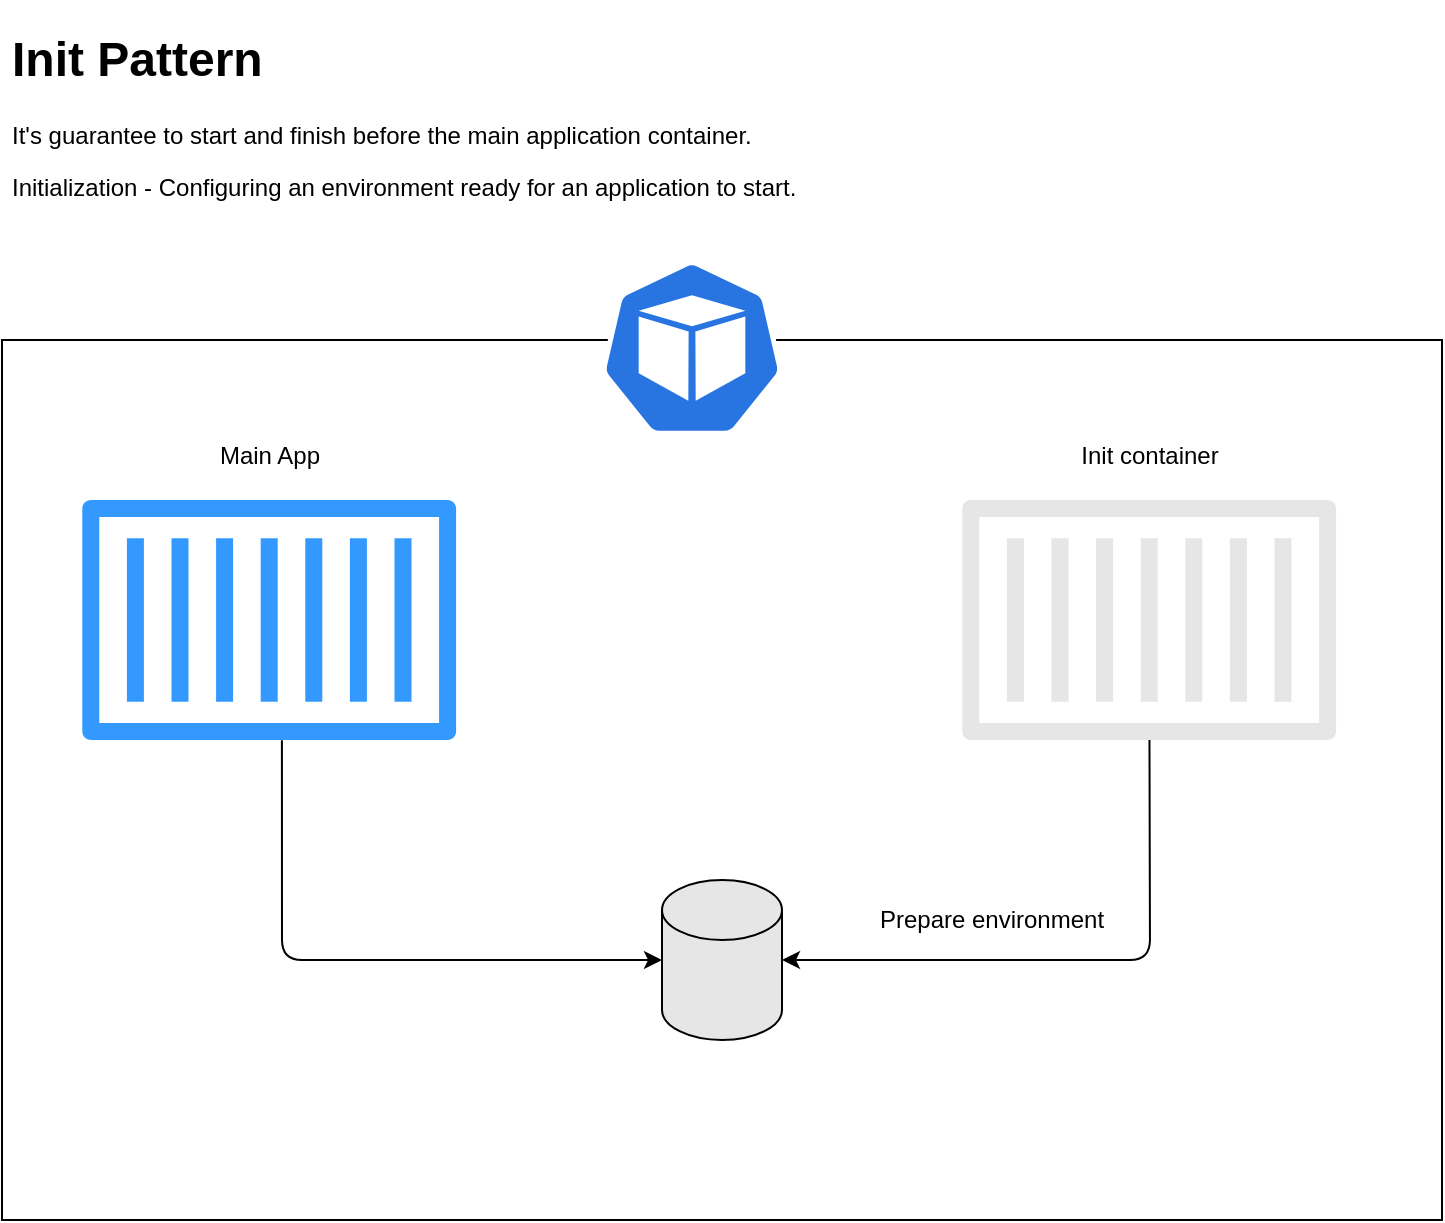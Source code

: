 <mxfile version="14.6.12" type="device" pages="4"><diagram id="1YdrsvMTSvuymaYjnE-B" name="Page-1"><mxGraphModel dx="1422" dy="740" grid="1" gridSize="10" guides="1" tooltips="1" connect="1" arrows="1" fold="1" page="1" pageScale="1" pageWidth="850" pageHeight="1100" math="0" shadow="0"><root><mxCell id="0"/><mxCell id="1" parent="0"/><mxCell id="yxrxpsGYYBgJm8TMEOeW-4" value="" style="rounded=0;whiteSpace=wrap;html=1;fillColor=none;" vertex="1" parent="1"><mxGeometry x="80" y="200" width="720" height="440" as="geometry"/></mxCell><mxCell id="yxrxpsGYYBgJm8TMEOeW-2" value="&lt;h1&gt;Init Pattern&lt;/h1&gt;&lt;p&gt;It's guarantee to start and finish before the main application container.&amp;nbsp;&lt;/p&gt;Initialization - Configuring an environment ready for an application to start." style="text;html=1;strokeColor=none;fillColor=none;spacing=5;spacingTop=-20;whiteSpace=wrap;overflow=hidden;rounded=0;" vertex="1" parent="1"><mxGeometry x="80" y="40" width="690" height="120" as="geometry"/></mxCell><mxCell id="yxrxpsGYYBgJm8TMEOeW-3" value="" style="html=1;dashed=0;whitespace=wrap;fillColor=#2875E2;strokeColor=#ffffff;points=[[0.005,0.63,0],[0.1,0.2,0],[0.9,0.2,0],[0.5,0,0],[0.995,0.63,0],[0.72,0.99,0],[0.5,1,0],[0.28,0.99,0]];shape=mxgraph.kubernetes.icon;prIcon=pod" vertex="1" parent="1"><mxGeometry x="340" y="160" width="170" height="88" as="geometry"/></mxCell><mxCell id="yxrxpsGYYBgJm8TMEOeW-5" value="" style="outlineConnect=0;fontColor=#232F3E;gradientColor=none;strokeColor=none;dashed=0;verticalLabelPosition=bottom;verticalAlign=top;align=center;html=1;fontSize=12;fontStyle=0;aspect=fixed;pointerEvents=1;shape=mxgraph.aws4.container_1;fillColor=#E6E6E6;" vertex="1" parent="1"><mxGeometry x="560" y="280" width="187.2" height="120" as="geometry"/></mxCell><mxCell id="yxrxpsGYYBgJm8TMEOeW-6" value="" style="outlineConnect=0;fontColor=#232F3E;gradientColor=none;strokeColor=none;dashed=0;verticalLabelPosition=bottom;verticalAlign=top;align=center;html=1;fontSize=12;fontStyle=0;aspect=fixed;pointerEvents=1;shape=mxgraph.aws4.container_1;fillColor=#3399FF;" vertex="1" parent="1"><mxGeometry x="120" y="280" width="187.2" height="120" as="geometry"/></mxCell><mxCell id="yxrxpsGYYBgJm8TMEOeW-7" value="Main App" style="text;html=1;strokeColor=none;fillColor=none;align=center;verticalAlign=middle;whiteSpace=wrap;rounded=0;" vertex="1" parent="1"><mxGeometry x="163.6" y="248" width="100" height="20" as="geometry"/></mxCell><mxCell id="yxrxpsGYYBgJm8TMEOeW-8" value="Init container" style="text;html=1;strokeColor=none;fillColor=none;align=center;verticalAlign=middle;whiteSpace=wrap;rounded=0;" vertex="1" parent="1"><mxGeometry x="603.6" y="248" width="100" height="20" as="geometry"/></mxCell><mxCell id="yxrxpsGYYBgJm8TMEOeW-9" value="" style="shape=cylinder3;whiteSpace=wrap;html=1;boundedLbl=1;backgroundOutline=1;size=15;fillColor=#E6E6E6;" vertex="1" parent="1"><mxGeometry x="410" y="470" width="60" height="80" as="geometry"/></mxCell><mxCell id="yxrxpsGYYBgJm8TMEOeW-10" value="" style="endArrow=classic;html=1;entryX=1;entryY=0.5;entryDx=0;entryDy=0;entryPerimeter=0;" edge="1" parent="1" source="yxrxpsGYYBgJm8TMEOeW-5" target="yxrxpsGYYBgJm8TMEOeW-9"><mxGeometry width="50" height="50" relative="1" as="geometry"><mxPoint x="400" y="400" as="sourcePoint"/><mxPoint x="450" y="350" as="targetPoint"/><Array as="points"><mxPoint x="654" y="510"/></Array></mxGeometry></mxCell><mxCell id="yxrxpsGYYBgJm8TMEOeW-11" value="Prepare environment" style="text;html=1;strokeColor=none;fillColor=none;align=center;verticalAlign=middle;whiteSpace=wrap;rounded=0;" vertex="1" parent="1"><mxGeometry x="500" y="480" width="150" height="20" as="geometry"/></mxCell><mxCell id="yxrxpsGYYBgJm8TMEOeW-12" value="" style="endArrow=classic;html=1;entryX=0;entryY=0.5;entryDx=0;entryDy=0;entryPerimeter=0;exitX=0.534;exitY=1.001;exitDx=0;exitDy=0;exitPerimeter=0;" edge="1" parent="1" source="yxrxpsGYYBgJm8TMEOeW-6" target="yxrxpsGYYBgJm8TMEOeW-9"><mxGeometry width="50" height="50" relative="1" as="geometry"><mxPoint x="400" y="390" as="sourcePoint"/><mxPoint x="450" y="340" as="targetPoint"/><Array as="points"><mxPoint x="220" y="510"/></Array></mxGeometry></mxCell></root></mxGraphModel></diagram><diagram id="-67CiTqNiUSsTU-Vaceh" name="Page-2"><mxGraphModel dx="1422" dy="740" grid="1" gridSize="10" guides="1" tooltips="1" connect="1" arrows="1" fold="1" page="1" pageScale="1" pageWidth="850" pageHeight="1100" math="0" shadow="0"><root><mxCell id="L7T9k7H6rUmgRy74jDxo-0"/><mxCell id="L7T9k7H6rUmgRy74jDxo-1" parent="L7T9k7H6rUmgRy74jDxo-0"/><mxCell id="L7T9k7H6rUmgRy74jDxo-2" value="" style="rounded=0;whiteSpace=wrap;html=1;fillColor=none;" vertex="1" parent="L7T9k7H6rUmgRy74jDxo-1"><mxGeometry x="80" y="200" width="720" height="440" as="geometry"/></mxCell><mxCell id="L7T9k7H6rUmgRy74jDxo-3" value="&lt;h1&gt;Sidecar Pattern&lt;/h1&gt;&lt;p&gt;Starts with app container and runs concurrently.&amp;nbsp;&lt;/p&gt;" style="text;html=1;strokeColor=none;fillColor=none;spacing=5;spacingTop=-20;whiteSpace=wrap;overflow=hidden;rounded=0;" vertex="1" parent="L7T9k7H6rUmgRy74jDxo-1"><mxGeometry x="80" y="40" width="690" height="120" as="geometry"/></mxCell><mxCell id="L7T9k7H6rUmgRy74jDxo-4" value="" style="html=1;dashed=0;whitespace=wrap;fillColor=#2875E2;strokeColor=#ffffff;points=[[0.005,0.63,0],[0.1,0.2,0],[0.9,0.2,0],[0.5,0,0],[0.995,0.63,0],[0.72,0.99,0],[0.5,1,0],[0.28,0.99,0]];shape=mxgraph.kubernetes.icon;prIcon=pod" vertex="1" parent="L7T9k7H6rUmgRy74jDxo-1"><mxGeometry x="340" y="160" width="170" height="88" as="geometry"/></mxCell><mxCell id="L7T9k7H6rUmgRy74jDxo-5" value="" style="outlineConnect=0;fontColor=#232F3E;gradientColor=none;strokeColor=none;dashed=0;verticalLabelPosition=bottom;verticalAlign=top;align=center;html=1;fontSize=12;fontStyle=0;aspect=fixed;pointerEvents=1;shape=mxgraph.aws4.container_1;fillColor=#E6E6E6;" vertex="1" parent="L7T9k7H6rUmgRy74jDxo-1"><mxGeometry x="560" y="280" width="187.2" height="120" as="geometry"/></mxCell><mxCell id="L7T9k7H6rUmgRy74jDxo-6" value="" style="outlineConnect=0;fontColor=#232F3E;gradientColor=none;strokeColor=none;dashed=0;verticalLabelPosition=bottom;verticalAlign=top;align=center;html=1;fontSize=12;fontStyle=0;aspect=fixed;pointerEvents=1;shape=mxgraph.aws4.container_1;fillColor=#3399FF;" vertex="1" parent="L7T9k7H6rUmgRy74jDxo-1"><mxGeometry x="120" y="280" width="187.2" height="120" as="geometry"/></mxCell><mxCell id="L7T9k7H6rUmgRy74jDxo-7" value="Main App" style="text;html=1;strokeColor=none;fillColor=none;align=center;verticalAlign=middle;whiteSpace=wrap;rounded=0;" vertex="1" parent="L7T9k7H6rUmgRy74jDxo-1"><mxGeometry x="163.6" y="248" width="100" height="20" as="geometry"/></mxCell><mxCell id="L7T9k7H6rUmgRy74jDxo-8" value="Side container" style="text;html=1;strokeColor=none;fillColor=none;align=center;verticalAlign=middle;whiteSpace=wrap;rounded=0;" vertex="1" parent="L7T9k7H6rUmgRy74jDxo-1"><mxGeometry x="603.6" y="248" width="100" height="20" as="geometry"/></mxCell><mxCell id="L7T9k7H6rUmgRy74jDxo-9" value="" style="shape=cylinder3;whiteSpace=wrap;html=1;boundedLbl=1;backgroundOutline=1;size=15;fillColor=#E6E6E6;" vertex="1" parent="L7T9k7H6rUmgRy74jDxo-1"><mxGeometry x="410" y="470" width="60" height="80" as="geometry"/></mxCell><mxCell id="L7T9k7H6rUmgRy74jDxo-10" value="" style="endArrow=classic;html=1;entryX=1;entryY=0.5;entryDx=0;entryDy=0;entryPerimeter=0;" edge="1" parent="L7T9k7H6rUmgRy74jDxo-1" source="L7T9k7H6rUmgRy74jDxo-5" target="L7T9k7H6rUmgRy74jDxo-9"><mxGeometry width="50" height="50" relative="1" as="geometry"><mxPoint x="400" y="400" as="sourcePoint"/><mxPoint x="450" y="350" as="targetPoint"/><Array as="points"><mxPoint x="654" y="510"/></Array></mxGeometry></mxCell><mxCell id="L7T9k7H6rUmgRy74jDxo-11" value="Updates&amp;nbsp;" style="text;html=1;strokeColor=none;fillColor=none;align=center;verticalAlign=middle;whiteSpace=wrap;rounded=0;" vertex="1" parent="L7T9k7H6rUmgRy74jDxo-1"><mxGeometry x="500" y="480" width="150" height="20" as="geometry"/></mxCell><mxCell id="L7T9k7H6rUmgRy74jDxo-12" value="" style="endArrow=classic;html=1;entryX=0;entryY=0.5;entryDx=0;entryDy=0;entryPerimeter=0;exitX=0.534;exitY=1.001;exitDx=0;exitDy=0;exitPerimeter=0;" edge="1" parent="L7T9k7H6rUmgRy74jDxo-1" source="L7T9k7H6rUmgRy74jDxo-6" target="L7T9k7H6rUmgRy74jDxo-9"><mxGeometry width="50" height="50" relative="1" as="geometry"><mxPoint x="400" y="390" as="sourcePoint"/><mxPoint x="450" y="340" as="targetPoint"/><Array as="points"><mxPoint x="220" y="510"/></Array></mxGeometry></mxCell></root></mxGraphModel></diagram><diagram id="1VsN06Mhw-L1zIAaRFsG" name="Page-3"><mxGraphModel dx="1422" dy="740" grid="1" gridSize="10" guides="1" tooltips="1" connect="1" arrows="1" fold="1" page="1" pageScale="1" pageWidth="850" pageHeight="1100" math="0" shadow="0"><root><mxCell id="PooR3GMLn7bOm6Y150PX-0"/><mxCell id="PooR3GMLn7bOm6Y150PX-1" parent="PooR3GMLn7bOm6Y150PX-0"/><mxCell id="PooR3GMLn7bOm6Y150PX-2" value="" style="rounded=0;whiteSpace=wrap;html=1;fillColor=none;" vertex="1" parent="PooR3GMLn7bOm6Y150PX-1"><mxGeometry x="90" y="200" width="560" height="430" as="geometry"/></mxCell><mxCell id="PooR3GMLn7bOm6Y150PX-3" value="&lt;h1&gt;Adapter Pattern&lt;/h1&gt;&lt;p&gt;Starts with app container and runs concurrently. A good example of this could be Prometheus.&lt;/p&gt;" style="text;html=1;strokeColor=none;fillColor=none;spacing=5;spacingTop=-20;whiteSpace=wrap;overflow=hidden;rounded=0;" vertex="1" parent="PooR3GMLn7bOm6Y150PX-1"><mxGeometry x="80" y="40" width="690" height="120" as="geometry"/></mxCell><mxCell id="PooR3GMLn7bOm6Y150PX-4" value="" style="html=1;dashed=0;whitespace=wrap;fillColor=#2875E2;strokeColor=#ffffff;points=[[0.005,0.63,0],[0.1,0.2,0],[0.9,0.2,0],[0.5,0,0],[0.995,0.63,0],[0.72,0.99,0],[0.5,1,0],[0.28,0.99,0]];shape=mxgraph.kubernetes.icon;prIcon=pod" vertex="1" parent="PooR3GMLn7bOm6Y150PX-1"><mxGeometry x="285" y="160" width="170" height="88" as="geometry"/></mxCell><mxCell id="PooR3GMLn7bOm6Y150PX-5" value="" style="outlineConnect=0;fontColor=#232F3E;gradientColor=none;strokeColor=none;dashed=0;verticalLabelPosition=bottom;verticalAlign=top;align=center;html=1;fontSize=12;fontStyle=0;aspect=fixed;pointerEvents=1;shape=mxgraph.aws4.container_1;fillColor=#E6E6E6;" vertex="1" parent="PooR3GMLn7bOm6Y150PX-1"><mxGeometry x="425" y="280" width="187.2" height="120" as="geometry"/></mxCell><mxCell id="PooR3GMLn7bOm6Y150PX-6" value="" style="outlineConnect=0;fontColor=#232F3E;gradientColor=none;strokeColor=none;dashed=0;verticalLabelPosition=bottom;verticalAlign=top;align=center;html=1;fontSize=12;fontStyle=0;aspect=fixed;pointerEvents=1;shape=mxgraph.aws4.container_1;fillColor=#3399FF;" vertex="1" parent="PooR3GMLn7bOm6Y150PX-1"><mxGeometry x="120" y="280" width="187.2" height="120" as="geometry"/></mxCell><mxCell id="PooR3GMLn7bOm6Y150PX-7" value="Web" style="text;html=1;strokeColor=none;fillColor=none;align=center;verticalAlign=middle;whiteSpace=wrap;rounded=0;" vertex="1" parent="PooR3GMLn7bOm6Y150PX-1"><mxGeometry x="163.6" y="248" width="100" height="20" as="geometry"/></mxCell><mxCell id="PooR3GMLn7bOm6Y150PX-8" value="Adapter" style="text;html=1;strokeColor=none;fillColor=none;align=center;verticalAlign=middle;whiteSpace=wrap;rounded=0;" vertex="1" parent="PooR3GMLn7bOm6Y150PX-1"><mxGeometry x="468.6" y="248" width="100" height="20" as="geometry"/></mxCell><mxCell id="GHyCQ8oV2r19xDMdo3BH-1" value="" style="endArrow=classic;startArrow=classic;html=1;" edge="1" parent="PooR3GMLn7bOm6Y150PX-1"><mxGeometry width="50" height="50" relative="1" as="geometry"><mxPoint x="335" y="339.5" as="sourcePoint"/><mxPoint x="405" y="339.5" as="targetPoint"/></mxGeometry></mxCell><mxCell id="GHyCQ8oV2r19xDMdo3BH-2" value="Exposes standardized output&amp;nbsp;" style="text;html=1;strokeColor=none;fillColor=none;align=center;verticalAlign=middle;whiteSpace=wrap;rounded=0;" vertex="1" parent="PooR3GMLn7bOm6Y150PX-1"><mxGeometry x="474.3" y="420" width="88.6" height="20" as="geometry"/></mxCell><mxCell id="GHyCQ8oV2r19xDMdo3BH-3" value="External System" style="rounded=0;whiteSpace=wrap;html=1;fillColor=#E6E6E6;" vertex="1" parent="PooR3GMLn7bOm6Y150PX-1"><mxGeometry x="720" y="310" width="120" height="60" as="geometry"/></mxCell><mxCell id="GHyCQ8oV2r19xDMdo3BH-4" value="" style="endArrow=classic;html=1;" edge="1" parent="PooR3GMLn7bOm6Y150PX-1" target="PooR3GMLn7bOm6Y150PX-5"><mxGeometry width="50" height="50" relative="1" as="geometry"><mxPoint x="720" y="342" as="sourcePoint"/><mxPoint x="690" y="350" as="targetPoint"/></mxGeometry></mxCell></root></mxGraphModel></diagram><diagram id="b215Xp3pOBAa6EBqOfgb" name="Page-4"><mxGraphModel dx="1422" dy="740" grid="1" gridSize="10" guides="1" tooltips="1" connect="1" arrows="1" fold="1" page="1" pageScale="1" pageWidth="850" pageHeight="1100" math="0" shadow="0"><root><mxCell id="hpgDpQOvNC0nUEhQUOaj-0"/><mxCell id="hpgDpQOvNC0nUEhQUOaj-1" parent="hpgDpQOvNC0nUEhQUOaj-0"/><mxCell id="hpgDpQOvNC0nUEhQUOaj-2" value="" style="rounded=0;whiteSpace=wrap;html=1;fillColor=none;" vertex="1" parent="hpgDpQOvNC0nUEhQUOaj-1"><mxGeometry x="90" y="200" width="560" height="430" as="geometry"/></mxCell><mxCell id="hpgDpQOvNC0nUEhQUOaj-3" value="&lt;h1&gt;Ambassador Pattern&lt;/h1&gt;&lt;p&gt;Starts with app container and runs concurrently. The application container focus on app, the ambassador container sits down between the main app and the external system and handles the relation of the main app with the external system.&lt;/p&gt;" style="text;html=1;strokeColor=none;fillColor=none;spacing=5;spacingTop=-20;whiteSpace=wrap;overflow=hidden;rounded=0;" vertex="1" parent="hpgDpQOvNC0nUEhQUOaj-1"><mxGeometry x="80" y="40" width="690" height="120" as="geometry"/></mxCell><mxCell id="hpgDpQOvNC0nUEhQUOaj-4" value="" style="html=1;dashed=0;whitespace=wrap;fillColor=#2875E2;strokeColor=#ffffff;points=[[0.005,0.63,0],[0.1,0.2,0],[0.9,0.2,0],[0.5,0,0],[0.995,0.63,0],[0.72,0.99,0],[0.5,1,0],[0.28,0.99,0]];shape=mxgraph.kubernetes.icon;prIcon=pod" vertex="1" parent="hpgDpQOvNC0nUEhQUOaj-1"><mxGeometry x="285" y="160" width="170" height="88" as="geometry"/></mxCell><mxCell id="hpgDpQOvNC0nUEhQUOaj-5" value="" style="outlineConnect=0;fontColor=#232F3E;gradientColor=none;strokeColor=none;dashed=0;verticalLabelPosition=bottom;verticalAlign=top;align=center;html=1;fontSize=12;fontStyle=0;aspect=fixed;pointerEvents=1;shape=mxgraph.aws4.container_1;fillColor=#E6E6E6;" vertex="1" parent="hpgDpQOvNC0nUEhQUOaj-1"><mxGeometry x="425" y="280" width="187.2" height="120" as="geometry"/></mxCell><mxCell id="hpgDpQOvNC0nUEhQUOaj-6" value="" style="outlineConnect=0;fontColor=#232F3E;gradientColor=none;strokeColor=none;dashed=0;verticalLabelPosition=bottom;verticalAlign=top;align=center;html=1;fontSize=12;fontStyle=0;aspect=fixed;pointerEvents=1;shape=mxgraph.aws4.container_1;fillColor=#3399FF;" vertex="1" parent="hpgDpQOvNC0nUEhQUOaj-1"><mxGeometry x="120" y="280" width="187.2" height="120" as="geometry"/></mxCell><mxCell id="hpgDpQOvNC0nUEhQUOaj-7" value="Web" style="text;html=1;strokeColor=none;fillColor=none;align=center;verticalAlign=middle;whiteSpace=wrap;rounded=0;" vertex="1" parent="hpgDpQOvNC0nUEhQUOaj-1"><mxGeometry x="163.6" y="248" width="100" height="20" as="geometry"/></mxCell><mxCell id="hpgDpQOvNC0nUEhQUOaj-8" value="Ambassador" style="text;html=1;strokeColor=none;fillColor=none;align=center;verticalAlign=middle;whiteSpace=wrap;rounded=0;" vertex="1" parent="hpgDpQOvNC0nUEhQUOaj-1"><mxGeometry x="468.6" y="248" width="100" height="20" as="geometry"/></mxCell><mxCell id="hpgDpQOvNC0nUEhQUOaj-11" value="External System" style="rounded=0;whiteSpace=wrap;html=1;fillColor=#E6E6E6;" vertex="1" parent="hpgDpQOvNC0nUEhQUOaj-1"><mxGeometry x="720" y="310" width="120" height="60" as="geometry"/></mxCell><mxCell id="hpgDpQOvNC0nUEhQUOaj-12" value="" style="endArrow=classic;html=1;" edge="1" parent="hpgDpQOvNC0nUEhQUOaj-1" target="hpgDpQOvNC0nUEhQUOaj-5"><mxGeometry width="50" height="50" relative="1" as="geometry"><mxPoint x="720" y="342" as="sourcePoint"/><mxPoint x="690" y="350" as="targetPoint"/></mxGeometry></mxCell><mxCell id="hpgDpQOvNC0nUEhQUOaj-13" value="" style="endArrow=none;dashed=1;html=1;" edge="1" parent="hpgDpQOvNC0nUEhQUOaj-1" target="hpgDpQOvNC0nUEhQUOaj-5"><mxGeometry width="50" height="50" relative="1" as="geometry"><mxPoint x="307.2" y="339.5" as="sourcePoint"/><mxPoint x="392.2" y="339.5" as="targetPoint"/></mxGeometry></mxCell><mxCell id="hpgDpQOvNC0nUEhQUOaj-14" value="Broker to external connections" style="text;html=1;strokeColor=none;fillColor=none;align=center;verticalAlign=middle;whiteSpace=wrap;rounded=0;" vertex="1" parent="hpgDpQOvNC0nUEhQUOaj-1"><mxGeometry x="468.6" y="410" width="90" height="20" as="geometry"/></mxCell><mxCell id="hpgDpQOvNC0nUEhQUOaj-15" value="Broker to external connections" style="text;html=1;strokeColor=none;fillColor=none;align=center;verticalAlign=middle;whiteSpace=wrap;rounded=0;" vertex="1" parent="hpgDpQOvNC0nUEhQUOaj-1"><mxGeometry x="163.6" y="410" width="90" height="20" as="geometry"/></mxCell></root></mxGraphModel></diagram></mxfile>